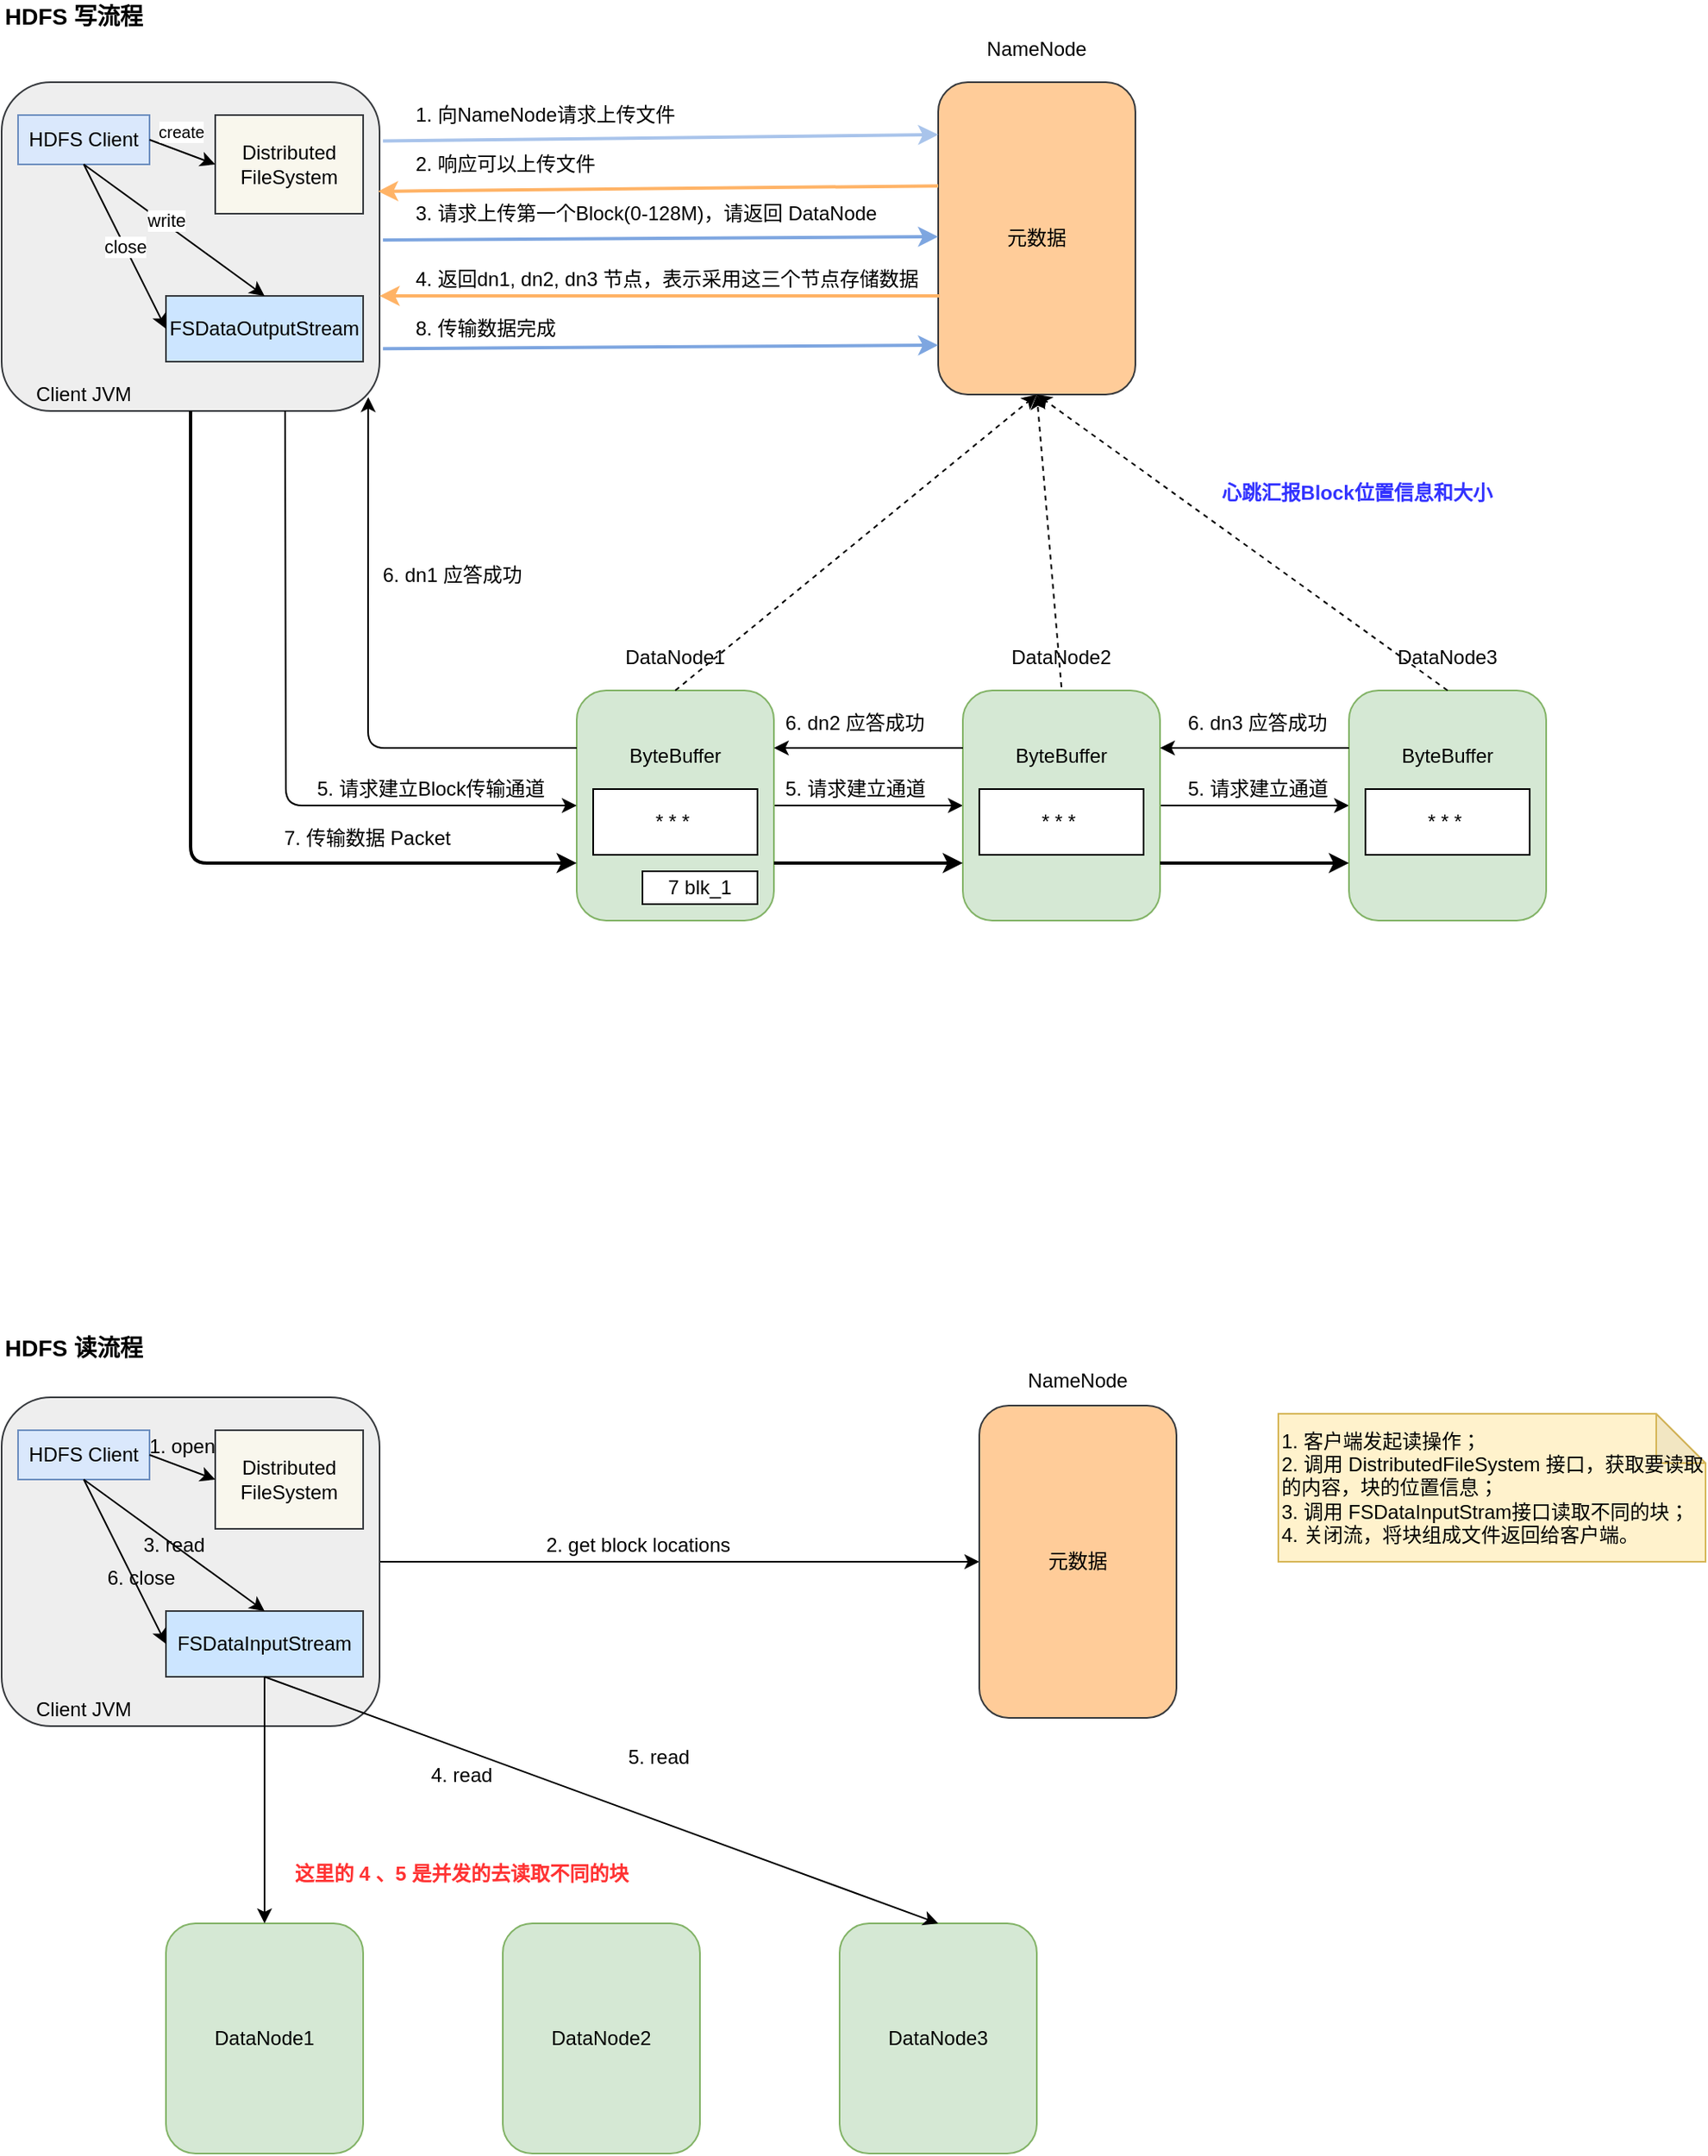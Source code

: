 <mxfile version="17.4.6" type="github">
  <diagram id="VYGcic_u051YOZ7rhntI" name="Page-1">
    <mxGraphModel dx="1666" dy="794" grid="1" gridSize="10" guides="1" tooltips="1" connect="1" arrows="1" fold="1" page="1" pageScale="1" pageWidth="827" pageHeight="1169" math="0" shadow="0">
      <root>
        <mxCell id="0" />
        <mxCell id="1" parent="0" />
        <mxCell id="yBNDKVuawwleMOBCAEkQ-2" value="" style="rounded=1;whiteSpace=wrap;html=1;fillColor=#eeeeee;strokeColor=#36393d;" parent="1" vertex="1">
          <mxGeometry x="50" y="140" width="230" height="200" as="geometry" />
        </mxCell>
        <mxCell id="yBNDKVuawwleMOBCAEkQ-3" value="HDFS Client" style="rounded=0;whiteSpace=wrap;html=1;fillColor=#dae8fc;strokeColor=#6c8ebf;" parent="1" vertex="1">
          <mxGeometry x="60" y="160" width="80" height="30" as="geometry" />
        </mxCell>
        <mxCell id="yBNDKVuawwleMOBCAEkQ-4" value="Distributed FileSystem" style="rounded=0;whiteSpace=wrap;html=1;fillColor=#f9f7ed;strokeColor=#36393d;" parent="1" vertex="1">
          <mxGeometry x="180" y="160" width="90" height="60" as="geometry" />
        </mxCell>
        <mxCell id="yBNDKVuawwleMOBCAEkQ-5" value="FSDataOutputStream" style="rounded=0;whiteSpace=wrap;html=1;fillColor=#cce5ff;strokeColor=#36393d;" parent="1" vertex="1">
          <mxGeometry x="150" y="270" width="120" height="40" as="geometry" />
        </mxCell>
        <mxCell id="yBNDKVuawwleMOBCAEkQ-6" value="" style="endArrow=classic;html=1;exitX=1;exitY=0.5;exitDx=0;exitDy=0;entryX=0;entryY=0.5;entryDx=0;entryDy=0;" parent="1" source="yBNDKVuawwleMOBCAEkQ-3" target="yBNDKVuawwleMOBCAEkQ-4" edge="1">
          <mxGeometry width="50" height="50" relative="1" as="geometry">
            <mxPoint x="170" y="100" as="sourcePoint" />
            <mxPoint x="220" y="50" as="targetPoint" />
          </mxGeometry>
        </mxCell>
        <mxCell id="yBNDKVuawwleMOBCAEkQ-9" value="&lt;font style=&quot;font-size: 10px&quot;&gt;create&lt;/font&gt;" style="edgeLabel;html=1;align=center;verticalAlign=middle;resizable=0;points=[];" parent="yBNDKVuawwleMOBCAEkQ-6" vertex="1" connectable="0">
          <mxGeometry x="-0.333" relative="1" as="geometry">
            <mxPoint x="5.16" y="-9.92" as="offset" />
          </mxGeometry>
        </mxCell>
        <mxCell id="yBNDKVuawwleMOBCAEkQ-7" value="" style="endArrow=classic;html=1;exitX=0.5;exitY=1;exitDx=0;exitDy=0;entryX=0.5;entryY=0;entryDx=0;entryDy=0;" parent="1" source="yBNDKVuawwleMOBCAEkQ-3" target="yBNDKVuawwleMOBCAEkQ-5" edge="1">
          <mxGeometry width="50" height="50" relative="1" as="geometry">
            <mxPoint x="90" y="260" as="sourcePoint" />
            <mxPoint x="140" y="210" as="targetPoint" />
          </mxGeometry>
        </mxCell>
        <mxCell id="yBNDKVuawwleMOBCAEkQ-10" value="write" style="edgeLabel;html=1;align=center;verticalAlign=middle;resizable=0;points=[];" parent="yBNDKVuawwleMOBCAEkQ-7" vertex="1" connectable="0">
          <mxGeometry x="-0.111" y="2" relative="1" as="geometry">
            <mxPoint as="offset" />
          </mxGeometry>
        </mxCell>
        <mxCell id="yBNDKVuawwleMOBCAEkQ-8" value="" style="endArrow=classic;html=1;exitX=0.5;exitY=1;exitDx=0;exitDy=0;entryX=0;entryY=0.5;entryDx=0;entryDy=0;" parent="1" source="yBNDKVuawwleMOBCAEkQ-3" target="yBNDKVuawwleMOBCAEkQ-5" edge="1">
          <mxGeometry width="50" height="50" relative="1" as="geometry">
            <mxPoint x="100" y="290" as="sourcePoint" />
            <mxPoint x="150" y="240" as="targetPoint" />
          </mxGeometry>
        </mxCell>
        <mxCell id="yBNDKVuawwleMOBCAEkQ-11" value="close" style="edgeLabel;html=1;align=center;verticalAlign=middle;resizable=0;points=[];" parent="yBNDKVuawwleMOBCAEkQ-8" vertex="1" connectable="0">
          <mxGeometry relative="1" as="geometry">
            <mxPoint as="offset" />
          </mxGeometry>
        </mxCell>
        <mxCell id="yBNDKVuawwleMOBCAEkQ-12" value="元数据" style="rounded=1;whiteSpace=wrap;html=1;fillColor=#ffcc99;strokeColor=#36393d;" parent="1" vertex="1">
          <mxGeometry x="620" y="140" width="120" height="190" as="geometry" />
        </mxCell>
        <mxCell id="yBNDKVuawwleMOBCAEkQ-13" value="NameNode" style="text;html=1;strokeColor=none;fillColor=none;align=center;verticalAlign=middle;whiteSpace=wrap;rounded=0;" parent="1" vertex="1">
          <mxGeometry x="660" y="110" width="40" height="20" as="geometry" />
        </mxCell>
        <mxCell id="yBNDKVuawwleMOBCAEkQ-14" value="" style="endArrow=classic;html=1;exitX=1.009;exitY=0.179;exitDx=0;exitDy=0;exitPerimeter=0;entryX=0;entryY=0.168;entryDx=0;entryDy=0;entryPerimeter=0;strokeColor=#A9C4EB;strokeWidth=2;" parent="1" source="yBNDKVuawwleMOBCAEkQ-2" target="yBNDKVuawwleMOBCAEkQ-12" edge="1">
          <mxGeometry width="50" height="50" relative="1" as="geometry">
            <mxPoint x="430" y="170" as="sourcePoint" />
            <mxPoint x="480" y="120" as="targetPoint" />
          </mxGeometry>
        </mxCell>
        <mxCell id="yBNDKVuawwleMOBCAEkQ-15" value="1. 向NameNode请求上传文件" style="text;html=1;strokeColor=none;fillColor=none;align=left;verticalAlign=middle;whiteSpace=wrap;rounded=0;" parent="1" vertex="1">
          <mxGeometry x="300" y="150" width="210" height="20" as="geometry" />
        </mxCell>
        <mxCell id="yBNDKVuawwleMOBCAEkQ-16" value="" style="endArrow=classic;html=1;exitX=0;exitY=0.332;exitDx=0;exitDy=0;exitPerimeter=0;entryX=0.996;entryY=0.332;entryDx=0;entryDy=0;entryPerimeter=0;strokeColor=#FFB366;strokeWidth=2;" parent="1" source="yBNDKVuawwleMOBCAEkQ-12" target="yBNDKVuawwleMOBCAEkQ-2" edge="1">
          <mxGeometry width="50" height="50" relative="1" as="geometry">
            <mxPoint x="490" y="350" as="sourcePoint" />
            <mxPoint x="280" y="201" as="targetPoint" />
          </mxGeometry>
        </mxCell>
        <mxCell id="yBNDKVuawwleMOBCAEkQ-17" value="2. 响应可以上传文件" style="text;html=1;strokeColor=none;fillColor=none;align=left;verticalAlign=middle;whiteSpace=wrap;rounded=0;" parent="1" vertex="1">
          <mxGeometry x="300" y="180" width="210" height="20" as="geometry" />
        </mxCell>
        <mxCell id="yBNDKVuawwleMOBCAEkQ-18" value="" style="endArrow=classic;html=1;exitX=1.009;exitY=0.179;exitDx=0;exitDy=0;exitPerimeter=0;entryX=0;entryY=0.168;entryDx=0;entryDy=0;entryPerimeter=0;strokeColor=#7EA6E0;strokeWidth=2;" parent="1" edge="1">
          <mxGeometry width="50" height="50" relative="1" as="geometry">
            <mxPoint x="282.07" y="236.05" as="sourcePoint" />
            <mxPoint x="620" y="233.96" as="targetPoint" />
          </mxGeometry>
        </mxCell>
        <mxCell id="yBNDKVuawwleMOBCAEkQ-19" value="3. 请求上传第一个Block(0-128M)，请返回 DataNode" style="text;html=1;strokeColor=none;fillColor=none;align=left;verticalAlign=middle;whiteSpace=wrap;rounded=0;" parent="1" vertex="1">
          <mxGeometry x="300" y="210" width="290" height="20" as="geometry" />
        </mxCell>
        <mxCell id="yBNDKVuawwleMOBCAEkQ-20" value="" style="endArrow=classic;html=1;exitX=0;exitY=0.332;exitDx=0;exitDy=0;exitPerimeter=0;entryX=0.996;entryY=0.332;entryDx=0;entryDy=0;entryPerimeter=0;strokeColor=#FFB366;strokeWidth=2;" parent="1" edge="1">
          <mxGeometry width="50" height="50" relative="1" as="geometry">
            <mxPoint x="620.92" y="270.0" as="sourcePoint" />
            <mxPoint x="280.0" y="270.0" as="targetPoint" />
          </mxGeometry>
        </mxCell>
        <mxCell id="yBNDKVuawwleMOBCAEkQ-21" value="4. 返回dn1, dn2, dn3 节点，表示采用这三个节点存储数据" style="text;html=1;strokeColor=none;fillColor=none;align=left;verticalAlign=middle;whiteSpace=wrap;rounded=0;" parent="1" vertex="1">
          <mxGeometry x="300" y="250" width="310" height="20" as="geometry" />
        </mxCell>
        <mxCell id="yBNDKVuawwleMOBCAEkQ-22" value="" style="endArrow=classic;html=1;exitX=1.009;exitY=0.179;exitDx=0;exitDy=0;exitPerimeter=0;entryX=0;entryY=0.168;entryDx=0;entryDy=0;entryPerimeter=0;strokeColor=#7EA6E0;strokeWidth=2;" parent="1" edge="1">
          <mxGeometry width="50" height="50" relative="1" as="geometry">
            <mxPoint x="282.07" y="302.09" as="sourcePoint" />
            <mxPoint x="620" y="300" as="targetPoint" />
          </mxGeometry>
        </mxCell>
        <mxCell id="yBNDKVuawwleMOBCAEkQ-23" value="8. 传输数据完成" style="text;html=1;strokeColor=none;fillColor=none;align=left;verticalAlign=middle;whiteSpace=wrap;rounded=0;" parent="1" vertex="1">
          <mxGeometry x="300" y="280" width="310" height="20" as="geometry" />
        </mxCell>
        <mxCell id="yBNDKVuawwleMOBCAEkQ-38" style="edgeStyle=orthogonalEdgeStyle;rounded=0;orthogonalLoop=1;jettySize=auto;html=1;entryX=0;entryY=0.5;entryDx=0;entryDy=0;" parent="1" source="yBNDKVuawwleMOBCAEkQ-24" target="yBNDKVuawwleMOBCAEkQ-28" edge="1">
          <mxGeometry relative="1" as="geometry" />
        </mxCell>
        <mxCell id="yBNDKVuawwleMOBCAEkQ-24" value="" style="rounded=1;whiteSpace=wrap;html=1;fillColor=#d5e8d4;strokeColor=#82b366;" parent="1" vertex="1">
          <mxGeometry x="400" y="510" width="120" height="140" as="geometry" />
        </mxCell>
        <mxCell id="yBNDKVuawwleMOBCAEkQ-25" value="ByteBuffer" style="text;html=1;strokeColor=none;fillColor=none;align=center;verticalAlign=middle;whiteSpace=wrap;rounded=0;" parent="1" vertex="1">
          <mxGeometry x="440" y="540" width="40" height="20" as="geometry" />
        </mxCell>
        <mxCell id="yBNDKVuawwleMOBCAEkQ-26" value="* * *&amp;nbsp;" style="rounded=0;whiteSpace=wrap;html=1;" parent="1" vertex="1">
          <mxGeometry x="410" y="570" width="100" height="40" as="geometry" />
        </mxCell>
        <mxCell id="yBNDKVuawwleMOBCAEkQ-27" value="DataNode1" style="text;html=1;strokeColor=none;fillColor=none;align=center;verticalAlign=middle;whiteSpace=wrap;rounded=0;" parent="1" vertex="1">
          <mxGeometry x="440" y="480" width="40" height="20" as="geometry" />
        </mxCell>
        <mxCell id="yBNDKVuawwleMOBCAEkQ-39" value="" style="edgeStyle=orthogonalEdgeStyle;rounded=0;orthogonalLoop=1;jettySize=auto;html=1;" parent="1" source="yBNDKVuawwleMOBCAEkQ-28" target="yBNDKVuawwleMOBCAEkQ-32" edge="1">
          <mxGeometry relative="1" as="geometry" />
        </mxCell>
        <mxCell id="yBNDKVuawwleMOBCAEkQ-28" value="" style="rounded=1;whiteSpace=wrap;html=1;fillColor=#d5e8d4;strokeColor=#82b366;" parent="1" vertex="1">
          <mxGeometry x="635" y="510" width="120" height="140" as="geometry" />
        </mxCell>
        <mxCell id="yBNDKVuawwleMOBCAEkQ-29" value="ByteBuffer" style="text;html=1;strokeColor=none;fillColor=none;align=center;verticalAlign=middle;whiteSpace=wrap;rounded=0;" parent="1" vertex="1">
          <mxGeometry x="675" y="540" width="40" height="20" as="geometry" />
        </mxCell>
        <mxCell id="yBNDKVuawwleMOBCAEkQ-30" value="* * *&amp;nbsp;" style="rounded=0;whiteSpace=wrap;html=1;" parent="1" vertex="1">
          <mxGeometry x="645" y="570" width="100" height="40" as="geometry" />
        </mxCell>
        <mxCell id="yBNDKVuawwleMOBCAEkQ-31" value="DataNode2" style="text;html=1;strokeColor=none;fillColor=none;align=center;verticalAlign=middle;whiteSpace=wrap;rounded=0;" parent="1" vertex="1">
          <mxGeometry x="675" y="480" width="40" height="20" as="geometry" />
        </mxCell>
        <mxCell id="yBNDKVuawwleMOBCAEkQ-32" value="" style="rounded=1;whiteSpace=wrap;html=1;fillColor=#d5e8d4;strokeColor=#82b366;" parent="1" vertex="1">
          <mxGeometry x="870" y="510" width="120" height="140" as="geometry" />
        </mxCell>
        <mxCell id="yBNDKVuawwleMOBCAEkQ-33" value="ByteBuffer" style="text;html=1;strokeColor=none;fillColor=none;align=center;verticalAlign=middle;whiteSpace=wrap;rounded=0;" parent="1" vertex="1">
          <mxGeometry x="910" y="540" width="40" height="20" as="geometry" />
        </mxCell>
        <mxCell id="yBNDKVuawwleMOBCAEkQ-34" value="* * *&amp;nbsp;" style="rounded=0;whiteSpace=wrap;html=1;" parent="1" vertex="1">
          <mxGeometry x="880" y="570" width="100" height="40" as="geometry" />
        </mxCell>
        <mxCell id="yBNDKVuawwleMOBCAEkQ-35" value="DataNode3" style="text;html=1;strokeColor=none;fillColor=none;align=center;verticalAlign=middle;whiteSpace=wrap;rounded=0;" parent="1" vertex="1">
          <mxGeometry x="910" y="480" width="40" height="20" as="geometry" />
        </mxCell>
        <mxCell id="yBNDKVuawwleMOBCAEkQ-36" value="" style="endArrow=classic;html=1;exitX=0.75;exitY=1;exitDx=0;exitDy=0;entryX=0;entryY=0.5;entryDx=0;entryDy=0;" parent="1" source="yBNDKVuawwleMOBCAEkQ-2" target="yBNDKVuawwleMOBCAEkQ-24" edge="1">
          <mxGeometry width="50" height="50" relative="1" as="geometry">
            <mxPoint x="230" y="590" as="sourcePoint" />
            <mxPoint x="280" y="540" as="targetPoint" />
            <Array as="points">
              <mxPoint x="223" y="580" />
            </Array>
          </mxGeometry>
        </mxCell>
        <mxCell id="yBNDKVuawwleMOBCAEkQ-37" value="5. 请求建立Block传输通道" style="text;html=1;strokeColor=none;fillColor=none;align=left;verticalAlign=middle;whiteSpace=wrap;rounded=0;" parent="1" vertex="1">
          <mxGeometry x="240" y="560" width="150" height="20" as="geometry" />
        </mxCell>
        <mxCell id="yBNDKVuawwleMOBCAEkQ-40" value="5. 请求建立通道" style="text;html=1;strokeColor=none;fillColor=none;align=left;verticalAlign=middle;whiteSpace=wrap;rounded=0;" parent="1" vertex="1">
          <mxGeometry x="525" y="560" width="95" height="20" as="geometry" />
        </mxCell>
        <mxCell id="yBNDKVuawwleMOBCAEkQ-41" value="5. 请求建立通道" style="text;html=1;strokeColor=none;fillColor=none;align=left;verticalAlign=middle;whiteSpace=wrap;rounded=0;" parent="1" vertex="1">
          <mxGeometry x="770" y="560" width="95" height="20" as="geometry" />
        </mxCell>
        <mxCell id="yBNDKVuawwleMOBCAEkQ-42" value="" style="endArrow=classic;html=1;exitX=0.5;exitY=1;exitDx=0;exitDy=0;entryX=0;entryY=0.75;entryDx=0;entryDy=0;strokeWidth=2;" parent="1" source="yBNDKVuawwleMOBCAEkQ-2" target="yBNDKVuawwleMOBCAEkQ-24" edge="1">
          <mxGeometry width="50" height="50" relative="1" as="geometry">
            <mxPoint x="130" y="570" as="sourcePoint" />
            <mxPoint x="180" y="520" as="targetPoint" />
            <Array as="points">
              <mxPoint x="165" y="615" />
            </Array>
          </mxGeometry>
        </mxCell>
        <mxCell id="yBNDKVuawwleMOBCAEkQ-43" value="7. 传输数据 Packet" style="text;html=1;strokeColor=none;fillColor=none;align=left;verticalAlign=middle;whiteSpace=wrap;rounded=0;" parent="1" vertex="1">
          <mxGeometry x="220" y="590" width="150" height="20" as="geometry" />
        </mxCell>
        <mxCell id="yBNDKVuawwleMOBCAEkQ-44" value="" style="endArrow=classic;html=1;exitX=1;exitY=0.75;exitDx=0;exitDy=0;entryX=0;entryY=0.75;entryDx=0;entryDy=0;strokeWidth=2;" parent="1" source="yBNDKVuawwleMOBCAEkQ-24" target="yBNDKVuawwleMOBCAEkQ-28" edge="1">
          <mxGeometry width="50" height="50" relative="1" as="geometry">
            <mxPoint x="640" y="730" as="sourcePoint" />
            <mxPoint x="690" y="680" as="targetPoint" />
          </mxGeometry>
        </mxCell>
        <mxCell id="yBNDKVuawwleMOBCAEkQ-45" value="" style="endArrow=classic;html=1;exitX=1;exitY=0.75;exitDx=0;exitDy=0;entryX=0;entryY=0.75;entryDx=0;entryDy=0;strokeWidth=2;" parent="1" source="yBNDKVuawwleMOBCAEkQ-28" target="yBNDKVuawwleMOBCAEkQ-32" edge="1">
          <mxGeometry width="50" height="50" relative="1" as="geometry">
            <mxPoint x="770" y="625" as="sourcePoint" />
            <mxPoint x="885" y="625" as="targetPoint" />
          </mxGeometry>
        </mxCell>
        <mxCell id="yBNDKVuawwleMOBCAEkQ-46" value="" style="endArrow=classic;html=1;strokeWidth=1;exitX=0;exitY=0.25;exitDx=0;exitDy=0;entryX=0.97;entryY=0.958;entryDx=0;entryDy=0;entryPerimeter=0;" parent="1" source="yBNDKVuawwleMOBCAEkQ-24" target="yBNDKVuawwleMOBCAEkQ-2" edge="1">
          <mxGeometry width="50" height="50" relative="1" as="geometry">
            <mxPoint x="310" y="480" as="sourcePoint" />
            <mxPoint x="330" y="340" as="targetPoint" />
            <Array as="points">
              <mxPoint x="273" y="545" />
            </Array>
          </mxGeometry>
        </mxCell>
        <mxCell id="yBNDKVuawwleMOBCAEkQ-47" value="6. dn1 应答成功" style="text;html=1;strokeColor=none;fillColor=none;align=left;verticalAlign=middle;whiteSpace=wrap;rounded=0;" parent="1" vertex="1">
          <mxGeometry x="280" y="430" width="100" height="20" as="geometry" />
        </mxCell>
        <mxCell id="yBNDKVuawwleMOBCAEkQ-48" value="" style="endArrow=classic;html=1;strokeWidth=1;exitX=0;exitY=0.25;exitDx=0;exitDy=0;entryX=1;entryY=0.25;entryDx=0;entryDy=0;" parent="1" source="yBNDKVuawwleMOBCAEkQ-28" target="yBNDKVuawwleMOBCAEkQ-24" edge="1">
          <mxGeometry width="50" height="50" relative="1" as="geometry">
            <mxPoint x="600" y="530" as="sourcePoint" />
            <mxPoint x="650" y="480" as="targetPoint" />
          </mxGeometry>
        </mxCell>
        <mxCell id="yBNDKVuawwleMOBCAEkQ-49" value="" style="endArrow=classic;html=1;strokeWidth=1;exitX=0;exitY=0.25;exitDx=0;exitDy=0;entryX=1;entryY=0.25;entryDx=0;entryDy=0;" parent="1" source="yBNDKVuawwleMOBCAEkQ-32" target="yBNDKVuawwleMOBCAEkQ-28" edge="1">
          <mxGeometry width="50" height="50" relative="1" as="geometry">
            <mxPoint x="645" y="555" as="sourcePoint" />
            <mxPoint x="530" y="555" as="targetPoint" />
          </mxGeometry>
        </mxCell>
        <mxCell id="yBNDKVuawwleMOBCAEkQ-50" value="6. dn2 应答成功" style="text;html=1;strokeColor=none;fillColor=none;align=left;verticalAlign=middle;whiteSpace=wrap;rounded=0;" parent="1" vertex="1">
          <mxGeometry x="525" y="520" width="100" height="20" as="geometry" />
        </mxCell>
        <mxCell id="yBNDKVuawwleMOBCAEkQ-51" value="6. dn3 应答成功" style="text;html=1;strokeColor=none;fillColor=none;align=left;verticalAlign=middle;whiteSpace=wrap;rounded=0;" parent="1" vertex="1">
          <mxGeometry x="770" y="520" width="100" height="20" as="geometry" />
        </mxCell>
        <mxCell id="yBNDKVuawwleMOBCAEkQ-52" value="7 blk_1" style="rounded=0;whiteSpace=wrap;html=1;" parent="1" vertex="1">
          <mxGeometry x="440" y="620" width="70" height="20" as="geometry" />
        </mxCell>
        <mxCell id="yBNDKVuawwleMOBCAEkQ-53" value="" style="endArrow=classic;html=1;strokeWidth=1;entryX=0.5;entryY=1;entryDx=0;entryDy=0;exitX=0.5;exitY=0;exitDx=0;exitDy=0;dashed=1;" parent="1" source="yBNDKVuawwleMOBCAEkQ-24" target="yBNDKVuawwleMOBCAEkQ-12" edge="1">
          <mxGeometry width="50" height="50" relative="1" as="geometry">
            <mxPoint x="490" y="450" as="sourcePoint" />
            <mxPoint x="540" y="400" as="targetPoint" />
          </mxGeometry>
        </mxCell>
        <mxCell id="yBNDKVuawwleMOBCAEkQ-56" value="" style="endArrow=classic;html=1;dashed=1;strokeWidth=1;" parent="1" edge="1">
          <mxGeometry width="50" height="50" relative="1" as="geometry">
            <mxPoint x="695" y="508" as="sourcePoint" />
            <mxPoint x="680" y="330" as="targetPoint" />
          </mxGeometry>
        </mxCell>
        <mxCell id="yBNDKVuawwleMOBCAEkQ-57" value="" style="endArrow=classic;html=1;dashed=1;strokeWidth=1;exitX=0.5;exitY=0;exitDx=0;exitDy=0;" parent="1" source="yBNDKVuawwleMOBCAEkQ-32" edge="1">
          <mxGeometry width="50" height="50" relative="1" as="geometry">
            <mxPoint x="777" y="430" as="sourcePoint" />
            <mxPoint x="680" y="330" as="targetPoint" />
          </mxGeometry>
        </mxCell>
        <mxCell id="yBNDKVuawwleMOBCAEkQ-60" value="&lt;font color=&quot;#3333ff&quot;&gt;&lt;b&gt;心跳汇报Block位置信息和大小&lt;/b&gt;&lt;/font&gt;" style="text;html=1;strokeColor=none;fillColor=none;align=center;verticalAlign=middle;whiteSpace=wrap;rounded=0;" parent="1" vertex="1">
          <mxGeometry x="780" y="380" width="190" height="20" as="geometry" />
        </mxCell>
        <mxCell id="db0f5_VPX7KSZ9gDBuB1-1" value="Client JVM" style="text;html=1;strokeColor=none;fillColor=none;align=center;verticalAlign=middle;whiteSpace=wrap;rounded=0;" parent="1" vertex="1">
          <mxGeometry x="65" y="320" width="70" height="20" as="geometry" />
        </mxCell>
        <mxCell id="db0f5_VPX7KSZ9gDBuB1-2" value="&lt;font style=&quot;font-size: 14px&quot;&gt;&lt;b&gt;HDFS 写流程&lt;/b&gt;&lt;/font&gt;" style="text;html=1;strokeColor=none;fillColor=none;align=left;verticalAlign=middle;whiteSpace=wrap;rounded=0;" parent="1" vertex="1">
          <mxGeometry x="50" y="90" width="120" height="20" as="geometry" />
        </mxCell>
        <mxCell id="db0f5_VPX7KSZ9gDBuB1-18" style="edgeStyle=orthogonalEdgeStyle;rounded=0;orthogonalLoop=1;jettySize=auto;html=1;entryX=0;entryY=0.5;entryDx=0;entryDy=0;" parent="1" source="db0f5_VPX7KSZ9gDBuB1-5" target="db0f5_VPX7KSZ9gDBuB1-17" edge="1">
          <mxGeometry relative="1" as="geometry" />
        </mxCell>
        <mxCell id="db0f5_VPX7KSZ9gDBuB1-5" value="" style="rounded=1;whiteSpace=wrap;html=1;fillColor=#eeeeee;strokeColor=#36393d;" parent="1" vertex="1">
          <mxGeometry x="50" y="940" width="230" height="200" as="geometry" />
        </mxCell>
        <mxCell id="db0f5_VPX7KSZ9gDBuB1-6" value="HDFS Client" style="rounded=0;whiteSpace=wrap;html=1;fillColor=#dae8fc;strokeColor=#6c8ebf;" parent="1" vertex="1">
          <mxGeometry x="60" y="960" width="80" height="30" as="geometry" />
        </mxCell>
        <mxCell id="db0f5_VPX7KSZ9gDBuB1-7" value="Distributed FileSystem" style="rounded=0;whiteSpace=wrap;html=1;fillColor=#f9f7ed;strokeColor=#36393d;" parent="1" vertex="1">
          <mxGeometry x="180" y="960" width="90" height="60" as="geometry" />
        </mxCell>
        <mxCell id="db0f5_VPX7KSZ9gDBuB1-8" value="FSDataInputStream" style="rounded=0;whiteSpace=wrap;html=1;fillColor=#cce5ff;strokeColor=#36393d;" parent="1" vertex="1">
          <mxGeometry x="150" y="1070" width="120" height="40" as="geometry" />
        </mxCell>
        <mxCell id="db0f5_VPX7KSZ9gDBuB1-9" value="" style="endArrow=classic;html=1;exitX=1;exitY=0.5;exitDx=0;exitDy=0;entryX=0;entryY=0.5;entryDx=0;entryDy=0;" parent="1" source="db0f5_VPX7KSZ9gDBuB1-6" target="db0f5_VPX7KSZ9gDBuB1-7" edge="1">
          <mxGeometry width="50" height="50" relative="1" as="geometry">
            <mxPoint x="170" y="900" as="sourcePoint" />
            <mxPoint x="220" y="850" as="targetPoint" />
          </mxGeometry>
        </mxCell>
        <mxCell id="db0f5_VPX7KSZ9gDBuB1-11" value="" style="endArrow=classic;html=1;exitX=0.5;exitY=1;exitDx=0;exitDy=0;entryX=0.5;entryY=0;entryDx=0;entryDy=0;" parent="1" source="db0f5_VPX7KSZ9gDBuB1-6" target="db0f5_VPX7KSZ9gDBuB1-8" edge="1">
          <mxGeometry width="50" height="50" relative="1" as="geometry">
            <mxPoint x="90" y="1060" as="sourcePoint" />
            <mxPoint x="140" y="1010" as="targetPoint" />
          </mxGeometry>
        </mxCell>
        <mxCell id="db0f5_VPX7KSZ9gDBuB1-13" value="" style="endArrow=classic;html=1;exitX=0.5;exitY=1;exitDx=0;exitDy=0;entryX=0;entryY=0.5;entryDx=0;entryDy=0;" parent="1" source="db0f5_VPX7KSZ9gDBuB1-6" target="db0f5_VPX7KSZ9gDBuB1-8" edge="1">
          <mxGeometry width="50" height="50" relative="1" as="geometry">
            <mxPoint x="100" y="1090" as="sourcePoint" />
            <mxPoint x="150" y="1040" as="targetPoint" />
          </mxGeometry>
        </mxCell>
        <mxCell id="db0f5_VPX7KSZ9gDBuB1-15" value="Client JVM" style="text;html=1;strokeColor=none;fillColor=none;align=center;verticalAlign=middle;whiteSpace=wrap;rounded=0;" parent="1" vertex="1">
          <mxGeometry x="65" y="1120" width="70" height="20" as="geometry" />
        </mxCell>
        <mxCell id="db0f5_VPX7KSZ9gDBuB1-17" value="元数据" style="rounded=1;whiteSpace=wrap;html=1;fillColor=#ffcc99;strokeColor=#36393d;" parent="1" vertex="1">
          <mxGeometry x="645" y="945" width="120" height="190" as="geometry" />
        </mxCell>
        <mxCell id="db0f5_VPX7KSZ9gDBuB1-19" value="2. get block locations" style="text;html=1;strokeColor=none;fillColor=none;align=center;verticalAlign=middle;whiteSpace=wrap;rounded=0;" parent="1" vertex="1">
          <mxGeometry x="365" y="1020" width="145" height="20" as="geometry" />
        </mxCell>
        <mxCell id="db0f5_VPX7KSZ9gDBuB1-20" value="NameNode" style="text;html=1;strokeColor=none;fillColor=none;align=center;verticalAlign=middle;whiteSpace=wrap;rounded=0;" parent="1" vertex="1">
          <mxGeometry x="685" y="920" width="40" height="20" as="geometry" />
        </mxCell>
        <mxCell id="db0f5_VPX7KSZ9gDBuB1-21" value="DataNode1" style="rounded=1;whiteSpace=wrap;html=1;fillColor=#d5e8d4;strokeColor=#82b366;" parent="1" vertex="1">
          <mxGeometry x="150" y="1260" width="120" height="140" as="geometry" />
        </mxCell>
        <mxCell id="db0f5_VPX7KSZ9gDBuB1-22" value="DataNode2" style="rounded=1;whiteSpace=wrap;html=1;fillColor=#d5e8d4;strokeColor=#82b366;" parent="1" vertex="1">
          <mxGeometry x="355" y="1260" width="120" height="140" as="geometry" />
        </mxCell>
        <mxCell id="db0f5_VPX7KSZ9gDBuB1-23" value="DataNode3" style="rounded=1;whiteSpace=wrap;html=1;fillColor=#d5e8d4;strokeColor=#82b366;" parent="1" vertex="1">
          <mxGeometry x="560" y="1260" width="120" height="140" as="geometry" />
        </mxCell>
        <mxCell id="db0f5_VPX7KSZ9gDBuB1-24" value="" style="endArrow=classic;html=1;exitX=0.5;exitY=1;exitDx=0;exitDy=0;entryX=0.5;entryY=0;entryDx=0;entryDy=0;" parent="1" source="db0f5_VPX7KSZ9gDBuB1-8" target="db0f5_VPX7KSZ9gDBuB1-21" edge="1">
          <mxGeometry width="50" height="50" relative="1" as="geometry">
            <mxPoint x="350" y="1230" as="sourcePoint" />
            <mxPoint x="400" y="1180" as="targetPoint" />
          </mxGeometry>
        </mxCell>
        <mxCell id="db0f5_VPX7KSZ9gDBuB1-25" value="" style="endArrow=classic;html=1;exitX=0.5;exitY=1;exitDx=0;exitDy=0;entryX=0.5;entryY=0;entryDx=0;entryDy=0;" parent="1" source="db0f5_VPX7KSZ9gDBuB1-8" target="db0f5_VPX7KSZ9gDBuB1-23" edge="1">
          <mxGeometry width="50" height="50" relative="1" as="geometry">
            <mxPoint x="475" y="1200" as="sourcePoint" />
            <mxPoint x="865" y="1280" as="targetPoint" />
          </mxGeometry>
        </mxCell>
        <mxCell id="db0f5_VPX7KSZ9gDBuB1-26" value="1. open" style="text;html=1;strokeColor=none;fillColor=none;align=center;verticalAlign=middle;whiteSpace=wrap;rounded=0;" parent="1" vertex="1">
          <mxGeometry x="135" y="960" width="50" height="20" as="geometry" />
        </mxCell>
        <mxCell id="db0f5_VPX7KSZ9gDBuB1-27" value="3. read" style="text;html=1;strokeColor=none;fillColor=none;align=center;verticalAlign=middle;whiteSpace=wrap;rounded=0;" parent="1" vertex="1">
          <mxGeometry x="135" y="1020" width="40" height="20" as="geometry" />
        </mxCell>
        <mxCell id="db0f5_VPX7KSZ9gDBuB1-28" value="6. close" style="text;html=1;strokeColor=none;fillColor=none;align=center;verticalAlign=middle;whiteSpace=wrap;rounded=0;" parent="1" vertex="1">
          <mxGeometry x="110" y="1040" width="50" height="20" as="geometry" />
        </mxCell>
        <mxCell id="db0f5_VPX7KSZ9gDBuB1-32" value="4. read" style="text;html=1;strokeColor=none;fillColor=none;align=center;verticalAlign=middle;whiteSpace=wrap;rounded=0;" parent="1" vertex="1">
          <mxGeometry x="310" y="1160" width="40" height="20" as="geometry" />
        </mxCell>
        <mxCell id="db0f5_VPX7KSZ9gDBuB1-33" value="5. read" style="text;html=1;strokeColor=none;fillColor=none;align=center;verticalAlign=middle;whiteSpace=wrap;rounded=0;" parent="1" vertex="1">
          <mxGeometry x="430" y="1149" width="40" height="20" as="geometry" />
        </mxCell>
        <mxCell id="db0f5_VPX7KSZ9gDBuB1-34" value="1. 客户端发起读操作；&lt;br&gt;2. 调用 DistributedFileSystem 接口，获取要读取的内容，块的位置信息；&lt;br&gt;3. 调用 FSDataInputStram接口读取不同的块；&lt;br&gt;4. 关闭流，将块组成文件返回给客户端。" style="shape=note;whiteSpace=wrap;html=1;backgroundOutline=1;darkOpacity=0.05;fillColor=#fff2cc;strokeColor=#d6b656;align=left;" parent="1" vertex="1">
          <mxGeometry x="827" y="950" width="260" height="90" as="geometry" />
        </mxCell>
        <mxCell id="db0f5_VPX7KSZ9gDBuB1-35" value="&lt;b&gt;&lt;font color=&quot;#ff3333&quot;&gt;这里的 4 、5 是并发的去读取不同的块&lt;/font&gt;&lt;/b&gt;" style="text;html=1;strokeColor=none;fillColor=none;align=center;verticalAlign=middle;whiteSpace=wrap;rounded=0;" parent="1" vertex="1">
          <mxGeometry x="215" y="1220" width="230" height="20" as="geometry" />
        </mxCell>
        <mxCell id="ri3JljIE9c_S8UoVQ7Nr-1" value="&lt;font style=&quot;font-size: 14px&quot;&gt;&lt;b&gt;HDFS 读流程&lt;/b&gt;&lt;/font&gt;" style="text;html=1;strokeColor=none;fillColor=none;align=left;verticalAlign=middle;whiteSpace=wrap;rounded=0;" parent="1" vertex="1">
          <mxGeometry x="50" y="900" width="120" height="20" as="geometry" />
        </mxCell>
      </root>
    </mxGraphModel>
  </diagram>
</mxfile>
